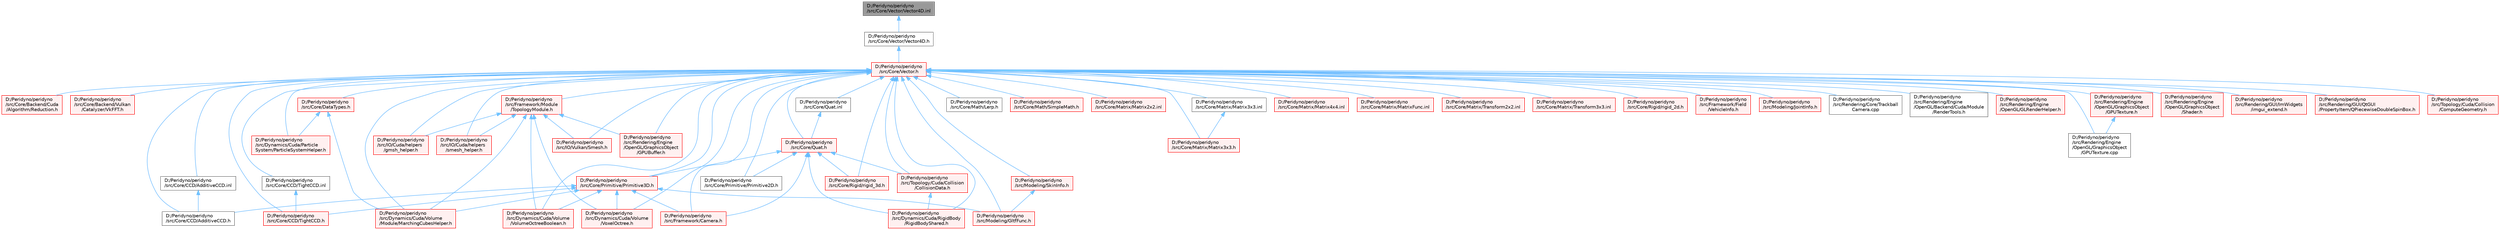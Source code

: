 digraph "D:/Peridyno/peridyno/src/Core/Vector/Vector4D.inl"
{
 // LATEX_PDF_SIZE
  bgcolor="transparent";
  edge [fontname=Helvetica,fontsize=10,labelfontname=Helvetica,labelfontsize=10];
  node [fontname=Helvetica,fontsize=10,shape=box,height=0.2,width=0.4];
  Node1 [id="Node000001",label="D:/Peridyno/peridyno\l/src/Core/Vector/Vector4D.inl",height=0.2,width=0.4,color="gray40", fillcolor="grey60", style="filled", fontcolor="black",tooltip=" "];
  Node1 -> Node2 [id="edge1_Node000001_Node000002",dir="back",color="steelblue1",style="solid",tooltip=" "];
  Node2 [id="Node000002",label="D:/Peridyno/peridyno\l/src/Core/Vector/Vector4D.h",height=0.2,width=0.4,color="grey40", fillcolor="white", style="filled",URL="$_vector4_d_8h.html",tooltip=" "];
  Node2 -> Node3 [id="edge2_Node000002_Node000003",dir="back",color="steelblue1",style="solid",tooltip=" "];
  Node3 [id="Node000003",label="D:/Peridyno/peridyno\l/src/Core/Vector.h",height=0.2,width=0.4,color="red", fillcolor="#FFF0F0", style="filled",URL="$_vector_8h.html",tooltip=" "];
  Node3 -> Node4 [id="edge3_Node000003_Node000004",dir="back",color="steelblue1",style="solid",tooltip=" "];
  Node4 [id="Node000004",label="D:/Peridyno/peridyno\l/src/Core/Backend/Cuda\l/Algorithm/Reduction.h",height=0.2,width=0.4,color="red", fillcolor="#FFF0F0", style="filled",URL="$_reduction_8h.html",tooltip=" "];
  Node3 -> Node51 [id="edge4_Node000003_Node000051",dir="back",color="steelblue1",style="solid",tooltip=" "];
  Node51 [id="Node000051",label="D:/Peridyno/peridyno\l/src/Core/Backend/Vulkan\l/Catalyzer/VkFFT.h",height=0.2,width=0.4,color="red", fillcolor="#FFF0F0", style="filled",URL="$_vk_f_f_t_8h.html",tooltip=" "];
  Node3 -> Node53 [id="edge5_Node000003_Node000053",dir="back",color="steelblue1",style="solid",tooltip=" "];
  Node53 [id="Node000053",label="D:/Peridyno/peridyno\l/src/Core/CCD/AdditiveCCD.h",height=0.2,width=0.4,color="grey40", fillcolor="white", style="filled",URL="$_additive_c_c_d_8h.html",tooltip=" "];
  Node3 -> Node54 [id="edge6_Node000003_Node000054",dir="back",color="steelblue1",style="solid",tooltip=" "];
  Node54 [id="Node000054",label="D:/Peridyno/peridyno\l/src/Core/CCD/AdditiveCCD.inl",height=0.2,width=0.4,color="grey40", fillcolor="white", style="filled",URL="$_additive_c_c_d_8inl.html",tooltip=" "];
  Node54 -> Node53 [id="edge7_Node000054_Node000053",dir="back",color="steelblue1",style="solid",tooltip=" "];
  Node3 -> Node55 [id="edge8_Node000003_Node000055",dir="back",color="steelblue1",style="solid",tooltip=" "];
  Node55 [id="Node000055",label="D:/Peridyno/peridyno\l/src/Core/CCD/TightCCD.h",height=0.2,width=0.4,color="red", fillcolor="#FFF0F0", style="filled",URL="$_tight_c_c_d_8h.html",tooltip=" "];
  Node3 -> Node58 [id="edge9_Node000003_Node000058",dir="back",color="steelblue1",style="solid",tooltip=" "];
  Node58 [id="Node000058",label="D:/Peridyno/peridyno\l/src/Core/CCD/TightCCD.inl",height=0.2,width=0.4,color="grey40", fillcolor="white", style="filled",URL="$_tight_c_c_d_8inl.html",tooltip=" "];
  Node58 -> Node55 [id="edge10_Node000058_Node000055",dir="back",color="steelblue1",style="solid",tooltip=" "];
  Node3 -> Node59 [id="edge11_Node000003_Node000059",dir="back",color="steelblue1",style="solid",tooltip=" "];
  Node59 [id="Node000059",label="D:/Peridyno/peridyno\l/src/Core/DataTypes.h",height=0.2,width=0.4,color="red", fillcolor="#FFF0F0", style="filled",URL="$_data_types_8h.html",tooltip=" "];
  Node59 -> Node60 [id="edge12_Node000059_Node000060",dir="back",color="steelblue1",style="solid",tooltip=" "];
  Node60 [id="Node000060",label="D:/Peridyno/peridyno\l/src/Dynamics/Cuda/Particle\lSystem/ParticleSystemHelper.h",height=0.2,width=0.4,color="red", fillcolor="#FFF0F0", style="filled",URL="$_particle_system_helper_8h.html",tooltip=" "];
  Node59 -> Node66 [id="edge13_Node000059_Node000066",dir="back",color="steelblue1",style="solid",tooltip=" "];
  Node66 [id="Node000066",label="D:/Peridyno/peridyno\l/src/Dynamics/Cuda/Volume\l/Module/MarchingCubesHelper.h",height=0.2,width=0.4,color="red", fillcolor="#FFF0F0", style="filled",URL="$_marching_cubes_helper_8h.html",tooltip=" "];
  Node3 -> Node593 [id="edge14_Node000003_Node000593",dir="back",color="steelblue1",style="solid",tooltip=" "];
  Node593 [id="Node000593",label="D:/Peridyno/peridyno\l/src/Core/Math/Lerp.h",height=0.2,width=0.4,color="grey40", fillcolor="white", style="filled",URL="$_lerp_8h.html",tooltip=" "];
  Node3 -> Node594 [id="edge15_Node000003_Node000594",dir="back",color="steelblue1",style="solid",tooltip=" "];
  Node594 [id="Node000594",label="D:/Peridyno/peridyno\l/src/Core/Math/SimpleMath.h",height=0.2,width=0.4,color="red", fillcolor="#FFF0F0", style="filled",URL="$_simple_math_8h.html",tooltip=" "];
  Node3 -> Node711 [id="edge16_Node000003_Node000711",dir="back",color="steelblue1",style="solid",tooltip=" "];
  Node711 [id="Node000711",label="D:/Peridyno/peridyno\l/src/Core/Matrix/Matrix2x2.inl",height=0.2,width=0.4,color="red", fillcolor="#FFF0F0", style="filled",URL="$_matrix2x2_8inl.html",tooltip=" "];
  Node3 -> Node729 [id="edge17_Node000003_Node000729",dir="back",color="steelblue1",style="solid",tooltip=" "];
  Node729 [id="Node000729",label="D:/Peridyno/peridyno\l/src/Core/Matrix/Matrix3x3.h",height=0.2,width=0.4,color="red", fillcolor="#FFF0F0", style="filled",URL="$_matrix3x3_8h.html",tooltip=" "];
  Node3 -> Node730 [id="edge18_Node000003_Node000730",dir="back",color="steelblue1",style="solid",tooltip=" "];
  Node730 [id="Node000730",label="D:/Peridyno/peridyno\l/src/Core/Matrix/Matrix3x3.inl",height=0.2,width=0.4,color="grey40", fillcolor="white", style="filled",URL="$_matrix3x3_8inl.html",tooltip=" "];
  Node730 -> Node729 [id="edge19_Node000730_Node000729",dir="back",color="steelblue1",style="solid",tooltip=" "];
  Node3 -> Node731 [id="edge20_Node000003_Node000731",dir="back",color="steelblue1",style="solid",tooltip=" "];
  Node731 [id="Node000731",label="D:/Peridyno/peridyno\l/src/Core/Matrix/Matrix4x4.inl",height=0.2,width=0.4,color="red", fillcolor="#FFF0F0", style="filled",URL="$_matrix4x4_8inl.html",tooltip=" "];
  Node3 -> Node715 [id="edge21_Node000003_Node000715",dir="back",color="steelblue1",style="solid",tooltip=" "];
  Node715 [id="Node000715",label="D:/Peridyno/peridyno\l/src/Core/Matrix/MatrixFunc.inl",height=0.2,width=0.4,color="red", fillcolor="#FFF0F0", style="filled",URL="$_matrix_func_8inl.html",tooltip=" "];
  Node3 -> Node733 [id="edge22_Node000003_Node000733",dir="back",color="steelblue1",style="solid",tooltip=" "];
  Node733 [id="Node000733",label="D:/Peridyno/peridyno\l/src/Core/Matrix/Transform2x2.inl",height=0.2,width=0.4,color="red", fillcolor="#FFF0F0", style="filled",URL="$_transform2x2_8inl.html",tooltip=" "];
  Node3 -> Node734 [id="edge23_Node000003_Node000734",dir="back",color="steelblue1",style="solid",tooltip=" "];
  Node734 [id="Node000734",label="D:/Peridyno/peridyno\l/src/Core/Matrix/Transform3x3.inl",height=0.2,width=0.4,color="red", fillcolor="#FFF0F0", style="filled",URL="$_transform3x3_8inl.html",tooltip=" "];
  Node3 -> Node601 [id="edge24_Node000003_Node000601",dir="back",color="steelblue1",style="solid",tooltip=" "];
  Node601 [id="Node000601",label="D:/Peridyno/peridyno\l/src/Core/Primitive/Primitive2D.h",height=0.2,width=0.4,color="grey40", fillcolor="white", style="filled",URL="$_primitive2_d_8h.html",tooltip=" "];
  Node3 -> Node603 [id="edge25_Node000003_Node000603",dir="back",color="steelblue1",style="solid",tooltip=" "];
  Node603 [id="Node000603",label="D:/Peridyno/peridyno\l/src/Core/Primitive/Primitive3D.h",height=0.2,width=0.4,color="red", fillcolor="#FFF0F0", style="filled",URL="$_primitive3_d_8h.html",tooltip=" "];
  Node603 -> Node53 [id="edge26_Node000603_Node000053",dir="back",color="steelblue1",style="solid",tooltip=" "];
  Node603 -> Node55 [id="edge27_Node000603_Node000055",dir="back",color="steelblue1",style="solid",tooltip=" "];
  Node603 -> Node66 [id="edge28_Node000603_Node000066",dir="back",color="steelblue1",style="solid",tooltip=" "];
  Node603 -> Node349 [id="edge29_Node000603_Node000349",dir="back",color="steelblue1",style="solid",tooltip=" "];
  Node349 [id="Node000349",label="D:/Peridyno/peridyno\l/src/Dynamics/Cuda/Volume\l/VolumeOctreeBoolean.h",height=0.2,width=0.4,color="red", fillcolor="#FFF0F0", style="filled",URL="$_volume_octree_boolean_8h.html",tooltip=" "];
  Node603 -> Node498 [id="edge30_Node000603_Node000498",dir="back",color="steelblue1",style="solid",tooltip=" "];
  Node498 [id="Node000498",label="D:/Peridyno/peridyno\l/src/Dynamics/Cuda/Volume\l/VoxelOctree.h",height=0.2,width=0.4,color="red", fillcolor="#FFF0F0", style="filled",URL="$_voxel_octree_8h.html",tooltip=" "];
  Node603 -> Node605 [id="edge31_Node000603_Node000605",dir="back",color="steelblue1",style="solid",tooltip=" "];
  Node605 [id="Node000605",label="D:/Peridyno/peridyno\l/src/Framework/Camera.h",height=0.2,width=0.4,color="red", fillcolor="#FFF0F0", style="filled",URL="$_framework_2_camera_8h.html",tooltip=" "];
  Node603 -> Node549 [id="edge32_Node000603_Node000549",dir="back",color="steelblue1",style="solid",tooltip=" "];
  Node549 [id="Node000549",label="D:/Peridyno/peridyno\l/src/Modeling/GltfFunc.h",height=0.2,width=0.4,color="red", fillcolor="#FFF0F0", style="filled",URL="$_gltf_func_8h.html",tooltip=" "];
  Node3 -> Node716 [id="edge33_Node000003_Node000716",dir="back",color="steelblue1",style="solid",tooltip=" "];
  Node716 [id="Node000716",label="D:/Peridyno/peridyno\l/src/Core/Quat.h",height=0.2,width=0.4,color="red", fillcolor="#FFF0F0", style="filled",URL="$_quat_8h.html",tooltip="Implementation of quaternion."];
  Node716 -> Node601 [id="edge34_Node000716_Node000601",dir="back",color="steelblue1",style="solid",tooltip=" "];
  Node716 -> Node603 [id="edge35_Node000716_Node000603",dir="back",color="steelblue1",style="solid",tooltip=" "];
  Node716 -> Node719 [id="edge36_Node000716_Node000719",dir="back",color="steelblue1",style="solid",tooltip=" "];
  Node719 [id="Node000719",label="D:/Peridyno/peridyno\l/src/Core/Rigid/rigid_3d.h",height=0.2,width=0.4,color="red", fillcolor="#FFF0F0", style="filled",URL="$rigid__3d_8h.html",tooltip=" "];
  Node716 -> Node721 [id="edge37_Node000716_Node000721",dir="back",color="steelblue1",style="solid",tooltip=" "];
  Node721 [id="Node000721",label="D:/Peridyno/peridyno\l/src/Dynamics/Cuda/RigidBody\l/RigidBodyShared.h",height=0.2,width=0.4,color="red", fillcolor="#FFF0F0", style="filled",URL="$_rigid_body_shared_8h.html",tooltip=" "];
  Node716 -> Node605 [id="edge38_Node000716_Node000605",dir="back",color="steelblue1",style="solid",tooltip=" "];
  Node716 -> Node722 [id="edge39_Node000716_Node000722",dir="back",color="steelblue1",style="solid",tooltip=" "];
  Node722 [id="Node000722",label="D:/Peridyno/peridyno\l/src/Topology/Cuda/Collision\l/CollisionData.h",height=0.2,width=0.4,color="red", fillcolor="#FFF0F0", style="filled",URL="$_collision_data_8h.html",tooltip=" "];
  Node722 -> Node721 [id="edge40_Node000722_Node000721",dir="back",color="steelblue1",style="solid",tooltip=" "];
  Node3 -> Node723 [id="edge41_Node000003_Node000723",dir="back",color="steelblue1",style="solid",tooltip=" "];
  Node723 [id="Node000723",label="D:/Peridyno/peridyno\l/src/Core/Quat.inl",height=0.2,width=0.4,color="grey40", fillcolor="white", style="filled",URL="$_quat_8inl.html",tooltip=" "];
  Node723 -> Node716 [id="edge42_Node000723_Node000716",dir="back",color="steelblue1",style="solid",tooltip=" "];
  Node3 -> Node724 [id="edge43_Node000003_Node000724",dir="back",color="steelblue1",style="solid",tooltip=" "];
  Node724 [id="Node000724",label="D:/Peridyno/peridyno\l/src/Core/Rigid/rigid_2d.h",height=0.2,width=0.4,color="red", fillcolor="#FFF0F0", style="filled",URL="$rigid__2d_8h.html",tooltip=" "];
  Node3 -> Node719 [id="edge44_Node000003_Node000719",dir="back",color="steelblue1",style="solid",tooltip=" "];
  Node3 -> Node60 [id="edge45_Node000003_Node000060",dir="back",color="steelblue1",style="solid",tooltip=" "];
  Node3 -> Node721 [id="edge46_Node000003_Node000721",dir="back",color="steelblue1",style="solid",tooltip=" "];
  Node3 -> Node66 [id="edge47_Node000003_Node000066",dir="back",color="steelblue1",style="solid",tooltip=" "];
  Node3 -> Node349 [id="edge48_Node000003_Node000349",dir="back",color="steelblue1",style="solid",tooltip=" "];
  Node3 -> Node498 [id="edge49_Node000003_Node000498",dir="back",color="steelblue1",style="solid",tooltip=" "];
  Node3 -> Node605 [id="edge50_Node000003_Node000605",dir="back",color="steelblue1",style="solid",tooltip=" "];
  Node3 -> Node726 [id="edge51_Node000003_Node000726",dir="back",color="steelblue1",style="solid",tooltip=" "];
  Node726 [id="Node000726",label="D:/Peridyno/peridyno\l/src/Framework/Field\l/VehicleInfo.h",height=0.2,width=0.4,color="red", fillcolor="#FFF0F0", style="filled",URL="$_vehicle_info_8h.html",tooltip=" "];
  Node3 -> Node497 [id="edge52_Node000003_Node000497",dir="back",color="steelblue1",style="solid",tooltip=" "];
  Node497 [id="Node000497",label="D:/Peridyno/peridyno\l/src/Framework/Module\l/TopologyModule.h",height=0.2,width=0.4,color="red", fillcolor="#FFF0F0", style="filled",URL="$_topology_module_8h.html",tooltip=" "];
  Node497 -> Node66 [id="edge53_Node000497_Node000066",dir="back",color="steelblue1",style="solid",tooltip=" "];
  Node497 -> Node349 [id="edge54_Node000497_Node000349",dir="back",color="steelblue1",style="solid",tooltip=" "];
  Node497 -> Node498 [id="edge55_Node000497_Node000498",dir="back",color="steelblue1",style="solid",tooltip=" "];
  Node497 -> Node499 [id="edge56_Node000497_Node000499",dir="back",color="steelblue1",style="solid",tooltip=" "];
  Node499 [id="Node000499",label="D:/Peridyno/peridyno\l/src/IO/Cuda/helpers\l/gmsh_helper.h",height=0.2,width=0.4,color="red", fillcolor="#FFF0F0", style="filled",URL="$gmsh__helper_8h.html",tooltip=" "];
  Node497 -> Node501 [id="edge57_Node000497_Node000501",dir="back",color="steelblue1",style="solid",tooltip=" "];
  Node501 [id="Node000501",label="D:/Peridyno/peridyno\l/src/IO/Cuda/helpers\l/smesh_helper.h",height=0.2,width=0.4,color="red", fillcolor="#FFF0F0", style="filled",URL="$smesh__helper_8h.html",tooltip=" "];
  Node497 -> Node503 [id="edge58_Node000497_Node000503",dir="back",color="steelblue1",style="solid",tooltip=" "];
  Node503 [id="Node000503",label="D:/Peridyno/peridyno\l/src/IO/Vulkan/Smesh.h",height=0.2,width=0.4,color="red", fillcolor="#FFF0F0", style="filled",URL="$_smesh_8h.html",tooltip=" "];
  Node497 -> Node505 [id="edge59_Node000497_Node000505",dir="back",color="steelblue1",style="solid",tooltip=" "];
  Node505 [id="Node000505",label="D:/Peridyno/peridyno\l/src/Rendering/Engine\l/OpenGL/GraphicsObject\l/GPUBuffer.h",height=0.2,width=0.4,color="red", fillcolor="#FFF0F0", style="filled",URL="$_g_p_u_buffer_8h.html",tooltip=" "];
  Node3 -> Node499 [id="edge60_Node000003_Node000499",dir="back",color="steelblue1",style="solid",tooltip=" "];
  Node3 -> Node501 [id="edge61_Node000003_Node000501",dir="back",color="steelblue1",style="solid",tooltip=" "];
  Node3 -> Node503 [id="edge62_Node000003_Node000503",dir="back",color="steelblue1",style="solid",tooltip=" "];
  Node3 -> Node549 [id="edge63_Node000003_Node000549",dir="back",color="steelblue1",style="solid",tooltip=" "];
  Node3 -> Node585 [id="edge64_Node000003_Node000585",dir="back",color="steelblue1",style="solid",tooltip=" "];
  Node585 [id="Node000585",label="D:/Peridyno/peridyno\l/src/Modeling/JointInfo.h",height=0.2,width=0.4,color="red", fillcolor="#FFF0F0", style="filled",URL="$_joint_info_8h.html",tooltip=" "];
  Node3 -> Node550 [id="edge65_Node000003_Node000550",dir="back",color="steelblue1",style="solid",tooltip=" "];
  Node550 [id="Node000550",label="D:/Peridyno/peridyno\l/src/Modeling/SkinInfo.h",height=0.2,width=0.4,color="red", fillcolor="#FFF0F0", style="filled",URL="$_skin_info_8h.html",tooltip=" "];
  Node550 -> Node549 [id="edge66_Node000550_Node000549",dir="back",color="steelblue1",style="solid",tooltip=" "];
  Node3 -> Node735 [id="edge67_Node000003_Node000735",dir="back",color="steelblue1",style="solid",tooltip=" "];
  Node735 [id="Node000735",label="D:/Peridyno/peridyno\l/src/Rendering/Core/Trackball\lCamera.cpp",height=0.2,width=0.4,color="grey40", fillcolor="white", style="filled",URL="$_trackball_camera_8cpp.html",tooltip=" "];
  Node3 -> Node736 [id="edge68_Node000003_Node000736",dir="back",color="steelblue1",style="solid",tooltip=" "];
  Node736 [id="Node000736",label="D:/Peridyno/peridyno\l/src/Rendering/Engine\l/OpenGL/Backend/Cuda/Module\l/RenderTools.h",height=0.2,width=0.4,color="grey40", fillcolor="white", style="filled",URL="$_render_tools_8h.html",tooltip=" "];
  Node3 -> Node737 [id="edge69_Node000003_Node000737",dir="back",color="steelblue1",style="solid",tooltip=" "];
  Node737 [id="Node000737",label="D:/Peridyno/peridyno\l/src/Rendering/Engine\l/OpenGL/GLRenderHelper.h",height=0.2,width=0.4,color="red", fillcolor="#FFF0F0", style="filled",URL="$_g_l_render_helper_8h.html",tooltip=" "];
  Node3 -> Node505 [id="edge70_Node000003_Node000505",dir="back",color="steelblue1",style="solid",tooltip=" "];
  Node3 -> Node739 [id="edge71_Node000003_Node000739",dir="back",color="steelblue1",style="solid",tooltip=" "];
  Node739 [id="Node000739",label="D:/Peridyno/peridyno\l/src/Rendering/Engine\l/OpenGL/GraphicsObject\l/GPUTexture.cpp",height=0.2,width=0.4,color="grey40", fillcolor="white", style="filled",URL="$_g_p_u_texture_8cpp.html",tooltip=" "];
  Node3 -> Node740 [id="edge72_Node000003_Node000740",dir="back",color="steelblue1",style="solid",tooltip=" "];
  Node740 [id="Node000740",label="D:/Peridyno/peridyno\l/src/Rendering/Engine\l/OpenGL/GraphicsObject\l/GPUTexture.h",height=0.2,width=0.4,color="red", fillcolor="#FFF0F0", style="filled",URL="$_g_p_u_texture_8h.html",tooltip=" "];
  Node740 -> Node739 [id="edge73_Node000740_Node000739",dir="back",color="steelblue1",style="solid",tooltip=" "];
  Node3 -> Node741 [id="edge74_Node000003_Node000741",dir="back",color="steelblue1",style="solid",tooltip=" "];
  Node741 [id="Node000741",label="D:/Peridyno/peridyno\l/src/Rendering/Engine\l/OpenGL/GraphicsObject\l/Shader.h",height=0.2,width=0.4,color="red", fillcolor="#FFF0F0", style="filled",URL="$_shader_8h.html",tooltip=" "];
  Node3 -> Node586 [id="edge75_Node000003_Node000586",dir="back",color="steelblue1",style="solid",tooltip=" "];
  Node586 [id="Node000586",label="D:/Peridyno/peridyno\l/src/Rendering/GUI/ImWidgets\l/imgui_extend.h",height=0.2,width=0.4,color="red", fillcolor="#FFF0F0", style="filled",URL="$imgui__extend_8h.html",tooltip=" "];
  Node3 -> Node677 [id="edge76_Node000003_Node000677",dir="back",color="steelblue1",style="solid",tooltip=" "];
  Node677 [id="Node000677",label="D:/Peridyno/peridyno\l/src/Rendering/GUI/QtGUI\l/PropertyItem/QPiecewiseDoubleSpinBox.h",height=0.2,width=0.4,color="red", fillcolor="#FFF0F0", style="filled",URL="$_q_piecewise_double_spin_box_8h.html",tooltip=" "];
  Node3 -> Node722 [id="edge77_Node000003_Node000722",dir="back",color="steelblue1",style="solid",tooltip=" "];
  Node3 -> Node727 [id="edge78_Node000003_Node000727",dir="back",color="steelblue1",style="solid",tooltip=" "];
  Node727 [id="Node000727",label="D:/Peridyno/peridyno\l/src/Topology/Cuda/Collision\l/ComputeGeometry.h",height=0.2,width=0.4,color="red", fillcolor="#FFF0F0", style="filled",URL="$_compute_geometry_8h.html",tooltip=" "];
}
